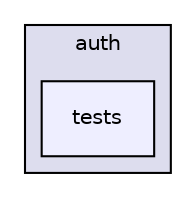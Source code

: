 digraph "auth/tests" {
  compound=true
  node [ fontsize="10", fontname="Helvetica"];
  edge [ labelfontsize="10", labelfontname="Helvetica"];
  subgraph clusterdir_00ae9869f82e985780277dc684d7236c {
    graph [ bgcolor="#ddddee", pencolor="black", label="auth" fontname="Helvetica", fontsize="10", URL="dir_00ae9869f82e985780277dc684d7236c.html"]
  dir_da99333b95f34abf5308ef662bd49d71 [shape=box, label="tests", style="filled", fillcolor="#eeeeff", pencolor="black", URL="dir_da99333b95f34abf5308ef662bd49d71.html"];
  }
}

